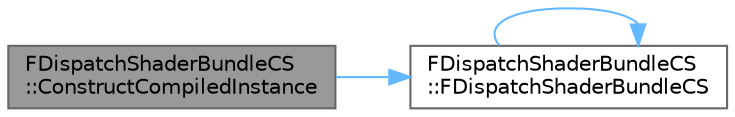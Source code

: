 digraph "FDispatchShaderBundleCS::ConstructCompiledInstance"
{
 // INTERACTIVE_SVG=YES
 // LATEX_PDF_SIZE
  bgcolor="transparent";
  edge [fontname=Helvetica,fontsize=10,labelfontname=Helvetica,labelfontsize=10];
  node [fontname=Helvetica,fontsize=10,shape=box,height=0.2,width=0.4];
  rankdir="LR";
  Node1 [id="Node000001",label="FDispatchShaderBundleCS\l::ConstructCompiledInstance",height=0.2,width=0.4,color="gray40", fillcolor="grey60", style="filled", fontcolor="black",tooltip=" "];
  Node1 -> Node2 [id="edge1_Node000001_Node000002",color="steelblue1",style="solid",tooltip=" "];
  Node2 [id="Node000002",label="FDispatchShaderBundleCS\l::FDispatchShaderBundleCS",height=0.2,width=0.4,color="grey40", fillcolor="white", style="filled",URL="$dd/d49/classFDispatchShaderBundleCS.html#a697f8ece6330dad6e06553ffe22f744b",tooltip=" "];
  Node2 -> Node2 [id="edge2_Node000002_Node000002",color="steelblue1",style="solid",tooltip=" "];
}
